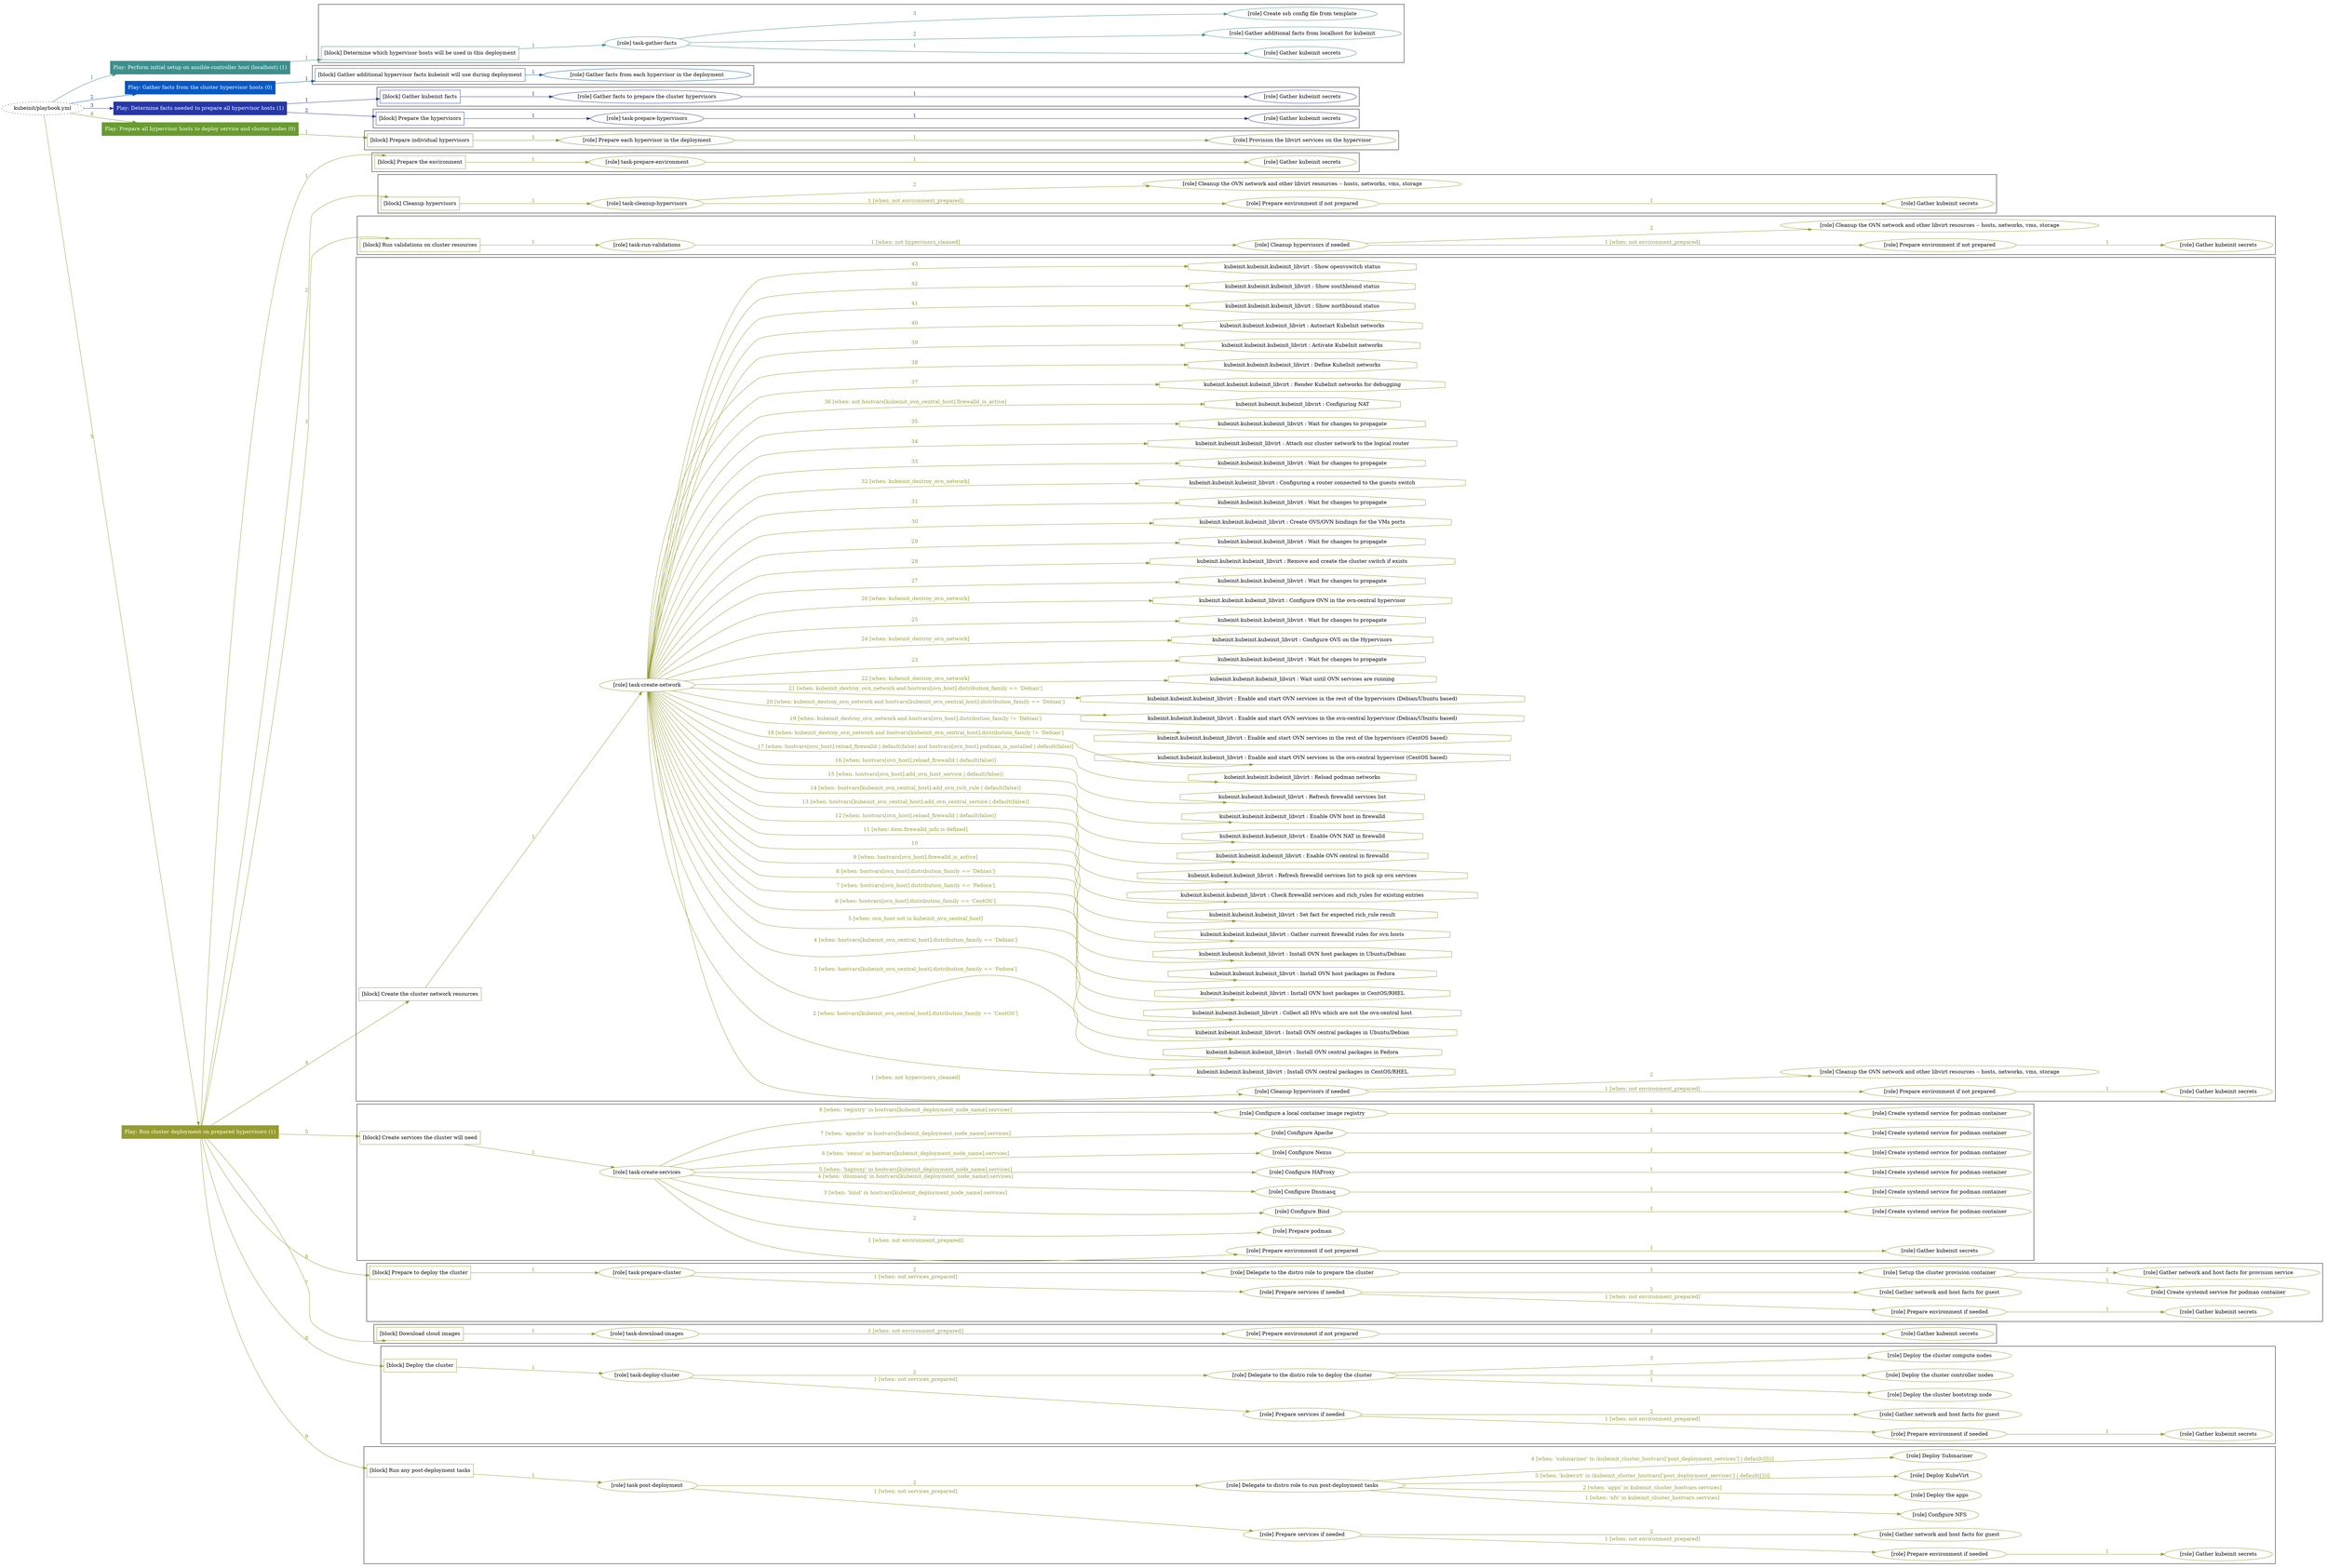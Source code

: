 digraph {
	graph [concentrate=true ordering=in rankdir=LR ratio=fill]
	edge [esep=5 sep=10]
	"kubeinit/playbook.yml" [URL="/home/runner/work/kubeinit/kubeinit/kubeinit/playbook.yml" id=playbook_f3d1f4ef style=dotted]
	"kubeinit/playbook.yml" -> play_b027cee4 [label="1 " color="#3d8f8d" fontcolor="#3d8f8d" id=edge_5a76ada9 labeltooltip="1 " tooltip="1 "]
	subgraph "Play: Perform initial setup on ansible-controller host (localhost) (1)" {
		play_b027cee4 [label="Play: Perform initial setup on ansible-controller host (localhost) (1)" URL="/home/runner/work/kubeinit/kubeinit/kubeinit/playbook.yml" color="#3d8f8d" fontcolor="#ffffff" id=play_b027cee4 shape=box style=filled tooltip=localhost]
		play_b027cee4 -> block_25e88829 [label=1 color="#3d8f8d" fontcolor="#3d8f8d" id=edge_97e91c6c labeltooltip=1 tooltip=1]
		subgraph cluster_block_25e88829 {
			block_25e88829 [label="[block] Determine which hypervisor hosts will be used in this deployment" URL="/home/runner/work/kubeinit/kubeinit/kubeinit/playbook.yml" color="#3d8f8d" id=block_25e88829 labeltooltip="Determine which hypervisor hosts will be used in this deployment" shape=box tooltip="Determine which hypervisor hosts will be used in this deployment"]
			block_25e88829 -> role_2cacfcca [label="1 " color="#3d8f8d" fontcolor="#3d8f8d" id=edge_d8da387b labeltooltip="1 " tooltip="1 "]
			subgraph "task-gather-facts" {
				role_2cacfcca [label="[role] task-gather-facts" URL="/home/runner/work/kubeinit/kubeinit/kubeinit/playbook.yml" color="#3d8f8d" id=role_2cacfcca tooltip="task-gather-facts"]
				role_2cacfcca -> role_912c1ed6 [label="1 " color="#3d8f8d" fontcolor="#3d8f8d" id=edge_e37d2962 labeltooltip="1 " tooltip="1 "]
				subgraph "Gather kubeinit secrets" {
					role_912c1ed6 [label="[role] Gather kubeinit secrets" URL="/home/runner/.ansible/collections/ansible_collections/kubeinit/kubeinit/roles/kubeinit_prepare/tasks/build_hypervisors_group.yml" color="#3d8f8d" id=role_912c1ed6 tooltip="Gather kubeinit secrets"]
				}
				role_2cacfcca -> role_c171e05f [label="2 " color="#3d8f8d" fontcolor="#3d8f8d" id=edge_b265bb34 labeltooltip="2 " tooltip="2 "]
				subgraph "Gather additional facts from localhost for kubeinit" {
					role_c171e05f [label="[role] Gather additional facts from localhost for kubeinit" URL="/home/runner/.ansible/collections/ansible_collections/kubeinit/kubeinit/roles/kubeinit_prepare/tasks/build_hypervisors_group.yml" color="#3d8f8d" id=role_c171e05f tooltip="Gather additional facts from localhost for kubeinit"]
				}
				role_2cacfcca -> role_55e2a1ca [label="3 " color="#3d8f8d" fontcolor="#3d8f8d" id=edge_5497cce0 labeltooltip="3 " tooltip="3 "]
				subgraph "Create ssh config file from template" {
					role_55e2a1ca [label="[role] Create ssh config file from template" URL="/home/runner/.ansible/collections/ansible_collections/kubeinit/kubeinit/roles/kubeinit_prepare/tasks/build_hypervisors_group.yml" color="#3d8f8d" id=role_55e2a1ca tooltip="Create ssh config file from template"]
				}
			}
		}
	}
	"kubeinit/playbook.yml" -> play_db0078bb [label="2 " color="#0858c4" fontcolor="#0858c4" id=edge_72becb84 labeltooltip="2 " tooltip="2 "]
	subgraph "Play: Gather facts from the cluster hypervisor hosts (0)" {
		play_db0078bb [label="Play: Gather facts from the cluster hypervisor hosts (0)" URL="/home/runner/work/kubeinit/kubeinit/kubeinit/playbook.yml" color="#0858c4" fontcolor="#ffffff" id=play_db0078bb shape=box style=filled tooltip="Play: Gather facts from the cluster hypervisor hosts (0)"]
		play_db0078bb -> block_96b243de [label=1 color="#0858c4" fontcolor="#0858c4" id=edge_110b4e88 labeltooltip=1 tooltip=1]
		subgraph cluster_block_96b243de {
			block_96b243de [label="[block] Gather additional hypervisor facts kubeinit will use during deployment" URL="/home/runner/work/kubeinit/kubeinit/kubeinit/playbook.yml" color="#0858c4" id=block_96b243de labeltooltip="Gather additional hypervisor facts kubeinit will use during deployment" shape=box tooltip="Gather additional hypervisor facts kubeinit will use during deployment"]
			block_96b243de -> role_ff764ea3 [label="1 " color="#0858c4" fontcolor="#0858c4" id=edge_eb8ac388 labeltooltip="1 " tooltip="1 "]
			subgraph "Gather facts from each hypervisor in the deployment" {
				role_ff764ea3 [label="[role] Gather facts from each hypervisor in the deployment" URL="/home/runner/work/kubeinit/kubeinit/kubeinit/playbook.yml" color="#0858c4" id=role_ff764ea3 tooltip="Gather facts from each hypervisor in the deployment"]
			}
		}
	}
	"kubeinit/playbook.yml" -> play_1d75c8e4 [label="3 " color="#2637a6" fontcolor="#2637a6" id=edge_8c7fad4d labeltooltip="3 " tooltip="3 "]
	subgraph "Play: Determine facts needed to prepare all hypervisor hosts (1)" {
		play_1d75c8e4 [label="Play: Determine facts needed to prepare all hypervisor hosts (1)" URL="/home/runner/work/kubeinit/kubeinit/kubeinit/playbook.yml" color="#2637a6" fontcolor="#ffffff" id=play_1d75c8e4 shape=box style=filled tooltip=localhost]
		play_1d75c8e4 -> block_8cec0297 [label=1 color="#2637a6" fontcolor="#2637a6" id=edge_5798ad55 labeltooltip=1 tooltip=1]
		subgraph cluster_block_8cec0297 {
			block_8cec0297 [label="[block] Gather kubeinit facts" URL="/home/runner/work/kubeinit/kubeinit/kubeinit/playbook.yml" color="#2637a6" id=block_8cec0297 labeltooltip="Gather kubeinit facts" shape=box tooltip="Gather kubeinit facts"]
			block_8cec0297 -> role_2544b388 [label="1 " color="#2637a6" fontcolor="#2637a6" id=edge_8ac93238 labeltooltip="1 " tooltip="1 "]
			subgraph "Gather facts to prepare the cluster hypervisors" {
				role_2544b388 [label="[role] Gather facts to prepare the cluster hypervisors" URL="/home/runner/work/kubeinit/kubeinit/kubeinit/playbook.yml" color="#2637a6" id=role_2544b388 tooltip="Gather facts to prepare the cluster hypervisors"]
				role_2544b388 -> role_576182ae [label="1 " color="#2637a6" fontcolor="#2637a6" id=edge_ab8ccfe3 labeltooltip="1 " tooltip="1 "]
				subgraph "Gather kubeinit secrets" {
					role_576182ae [label="[role] Gather kubeinit secrets" URL="/home/runner/.ansible/collections/ansible_collections/kubeinit/kubeinit/roles/kubeinit_prepare/tasks/gather_kubeinit_facts.yml" color="#2637a6" id=role_576182ae tooltip="Gather kubeinit secrets"]
				}
			}
		}
		play_1d75c8e4 -> block_057a5eff [label=2 color="#2637a6" fontcolor="#2637a6" id=edge_0610a04c labeltooltip=2 tooltip=2]
		subgraph cluster_block_057a5eff {
			block_057a5eff [label="[block] Prepare the hypervisors" URL="/home/runner/work/kubeinit/kubeinit/kubeinit/playbook.yml" color="#2637a6" id=block_057a5eff labeltooltip="Prepare the hypervisors" shape=box tooltip="Prepare the hypervisors"]
			block_057a5eff -> role_0e5ca799 [label="1 " color="#2637a6" fontcolor="#2637a6" id=edge_bd065699 labeltooltip="1 " tooltip="1 "]
			subgraph "task-prepare-hypervisors" {
				role_0e5ca799 [label="[role] task-prepare-hypervisors" URL="/home/runner/work/kubeinit/kubeinit/kubeinit/playbook.yml" color="#2637a6" id=role_0e5ca799 tooltip="task-prepare-hypervisors"]
				role_0e5ca799 -> role_370fdb74 [label="1 " color="#2637a6" fontcolor="#2637a6" id=edge_89416abe labeltooltip="1 " tooltip="1 "]
				subgraph "Gather kubeinit secrets" {
					role_370fdb74 [label="[role] Gather kubeinit secrets" URL="/home/runner/.ansible/collections/ansible_collections/kubeinit/kubeinit/roles/kubeinit_prepare/tasks/gather_kubeinit_facts.yml" color="#2637a6" id=role_370fdb74 tooltip="Gather kubeinit secrets"]
				}
			}
		}
	}
	"kubeinit/playbook.yml" -> play_45e29956 [label="4 " color="#699b31" fontcolor="#699b31" id=edge_ca570a5c labeltooltip="4 " tooltip="4 "]
	subgraph "Play: Prepare all hypervisor hosts to deploy service and cluster nodes (0)" {
		play_45e29956 [label="Play: Prepare all hypervisor hosts to deploy service and cluster nodes (0)" URL="/home/runner/work/kubeinit/kubeinit/kubeinit/playbook.yml" color="#699b31" fontcolor="#ffffff" id=play_45e29956 shape=box style=filled tooltip="Play: Prepare all hypervisor hosts to deploy service and cluster nodes (0)"]
		play_45e29956 -> block_62821ebf [label=1 color="#699b31" fontcolor="#699b31" id=edge_bc78dce1 labeltooltip=1 tooltip=1]
		subgraph cluster_block_62821ebf {
			block_62821ebf [label="[block] Prepare individual hypervisors" URL="/home/runner/work/kubeinit/kubeinit/kubeinit/playbook.yml" color="#699b31" id=block_62821ebf labeltooltip="Prepare individual hypervisors" shape=box tooltip="Prepare individual hypervisors"]
			block_62821ebf -> role_673267d6 [label="1 " color="#699b31" fontcolor="#699b31" id=edge_4bb857de labeltooltip="1 " tooltip="1 "]
			subgraph "Prepare each hypervisor in the deployment" {
				role_673267d6 [label="[role] Prepare each hypervisor in the deployment" URL="/home/runner/work/kubeinit/kubeinit/kubeinit/playbook.yml" color="#699b31" id=role_673267d6 tooltip="Prepare each hypervisor in the deployment"]
				role_673267d6 -> role_a74755ca [label="1 " color="#699b31" fontcolor="#699b31" id=edge_dac696ed labeltooltip="1 " tooltip="1 "]
				subgraph "Provision the libvirt services on the hypervisor" {
					role_a74755ca [label="[role] Provision the libvirt services on the hypervisor" URL="/home/runner/.ansible/collections/ansible_collections/kubeinit/kubeinit/roles/kubeinit_prepare/tasks/prepare_hypervisor.yml" color="#699b31" id=role_a74755ca tooltip="Provision the libvirt services on the hypervisor"]
				}
			}
		}
	}
	"kubeinit/playbook.yml" -> play_a1727198 [label="5 " color="#979c30" fontcolor="#979c30" id=edge_a8a1811e labeltooltip="5 " tooltip="5 "]
	subgraph "Play: Run cluster deployment on prepared hypervisors (1)" {
		play_a1727198 [label="Play: Run cluster deployment on prepared hypervisors (1)" URL="/home/runner/work/kubeinit/kubeinit/kubeinit/playbook.yml" color="#979c30" fontcolor="#ffffff" id=play_a1727198 shape=box style=filled tooltip=localhost]
		play_a1727198 -> block_8f38834a [label=1 color="#979c30" fontcolor="#979c30" id=edge_01b05a06 labeltooltip=1 tooltip=1]
		subgraph cluster_block_8f38834a {
			block_8f38834a [label="[block] Prepare the environment" URL="/home/runner/work/kubeinit/kubeinit/kubeinit/playbook.yml" color="#979c30" id=block_8f38834a labeltooltip="Prepare the environment" shape=box tooltip="Prepare the environment"]
			block_8f38834a -> role_cc1361f6 [label="1 " color="#979c30" fontcolor="#979c30" id=edge_c587277c labeltooltip="1 " tooltip="1 "]
			subgraph "task-prepare-environment" {
				role_cc1361f6 [label="[role] task-prepare-environment" URL="/home/runner/work/kubeinit/kubeinit/kubeinit/playbook.yml" color="#979c30" id=role_cc1361f6 tooltip="task-prepare-environment"]
				role_cc1361f6 -> role_481f027e [label="1 " color="#979c30" fontcolor="#979c30" id=edge_b475bd6d labeltooltip="1 " tooltip="1 "]
				subgraph "Gather kubeinit secrets" {
					role_481f027e [label="[role] Gather kubeinit secrets" URL="/home/runner/.ansible/collections/ansible_collections/kubeinit/kubeinit/roles/kubeinit_prepare/tasks/gather_kubeinit_facts.yml" color="#979c30" id=role_481f027e tooltip="Gather kubeinit secrets"]
				}
			}
		}
		play_a1727198 -> block_4331c248 [label=2 color="#979c30" fontcolor="#979c30" id=edge_c800c618 labeltooltip=2 tooltip=2]
		subgraph cluster_block_4331c248 {
			block_4331c248 [label="[block] Cleanup hypervisors" URL="/home/runner/work/kubeinit/kubeinit/kubeinit/playbook.yml" color="#979c30" id=block_4331c248 labeltooltip="Cleanup hypervisors" shape=box tooltip="Cleanup hypervisors"]
			block_4331c248 -> role_4d06fbb3 [label="1 " color="#979c30" fontcolor="#979c30" id=edge_ff447f18 labeltooltip="1 " tooltip="1 "]
			subgraph "task-cleanup-hypervisors" {
				role_4d06fbb3 [label="[role] task-cleanup-hypervisors" URL="/home/runner/work/kubeinit/kubeinit/kubeinit/playbook.yml" color="#979c30" id=role_4d06fbb3 tooltip="task-cleanup-hypervisors"]
				role_4d06fbb3 -> role_c68a6038 [label="1 [when: not environment_prepared]" color="#979c30" fontcolor="#979c30" id=edge_b10ed42c labeltooltip="1 [when: not environment_prepared]" tooltip="1 [when: not environment_prepared]"]
				subgraph "Prepare environment if not prepared" {
					role_c68a6038 [label="[role] Prepare environment if not prepared" URL="/home/runner/.ansible/collections/ansible_collections/kubeinit/kubeinit/roles/kubeinit_prepare/tasks/cleanup_hypervisors.yml" color="#979c30" id=role_c68a6038 tooltip="Prepare environment if not prepared"]
					role_c68a6038 -> role_5f35959e [label="1 " color="#979c30" fontcolor="#979c30" id=edge_290ad813 labeltooltip="1 " tooltip="1 "]
					subgraph "Gather kubeinit secrets" {
						role_5f35959e [label="[role] Gather kubeinit secrets" URL="/home/runner/.ansible/collections/ansible_collections/kubeinit/kubeinit/roles/kubeinit_prepare/tasks/gather_kubeinit_facts.yml" color="#979c30" id=role_5f35959e tooltip="Gather kubeinit secrets"]
					}
				}
				role_4d06fbb3 -> role_f485023d [label="2 " color="#979c30" fontcolor="#979c30" id=edge_780ecf94 labeltooltip="2 " tooltip="2 "]
				subgraph "Cleanup the OVN network and other libvirt resources -- hosts, networks, vms, storage" {
					role_f485023d [label="[role] Cleanup the OVN network and other libvirt resources -- hosts, networks, vms, storage" URL="/home/runner/.ansible/collections/ansible_collections/kubeinit/kubeinit/roles/kubeinit_prepare/tasks/cleanup_hypervisors.yml" color="#979c30" id=role_f485023d tooltip="Cleanup the OVN network and other libvirt resources -- hosts, networks, vms, storage"]
				}
			}
		}
		play_a1727198 -> block_877e1afc [label=3 color="#979c30" fontcolor="#979c30" id=edge_886cb978 labeltooltip=3 tooltip=3]
		subgraph cluster_block_877e1afc {
			block_877e1afc [label="[block] Run validations on cluster resources" URL="/home/runner/work/kubeinit/kubeinit/kubeinit/playbook.yml" color="#979c30" id=block_877e1afc labeltooltip="Run validations on cluster resources" shape=box tooltip="Run validations on cluster resources"]
			block_877e1afc -> role_4180aef7 [label="1 " color="#979c30" fontcolor="#979c30" id=edge_6f13dafd labeltooltip="1 " tooltip="1 "]
			subgraph "task-run-validations" {
				role_4180aef7 [label="[role] task-run-validations" URL="/home/runner/work/kubeinit/kubeinit/kubeinit/playbook.yml" color="#979c30" id=role_4180aef7 tooltip="task-run-validations"]
				role_4180aef7 -> role_9b873c9d [label="1 [when: not hypervisors_cleaned]" color="#979c30" fontcolor="#979c30" id=edge_3534a332 labeltooltip="1 [when: not hypervisors_cleaned]" tooltip="1 [when: not hypervisors_cleaned]"]
				subgraph "Cleanup hypervisors if needed" {
					role_9b873c9d [label="[role] Cleanup hypervisors if needed" URL="/home/runner/.ansible/collections/ansible_collections/kubeinit/kubeinit/roles/kubeinit_validations/tasks/main.yml" color="#979c30" id=role_9b873c9d tooltip="Cleanup hypervisors if needed"]
					role_9b873c9d -> role_84d82ff5 [label="1 [when: not environment_prepared]" color="#979c30" fontcolor="#979c30" id=edge_8be56be7 labeltooltip="1 [when: not environment_prepared]" tooltip="1 [when: not environment_prepared]"]
					subgraph "Prepare environment if not prepared" {
						role_84d82ff5 [label="[role] Prepare environment if not prepared" URL="/home/runner/.ansible/collections/ansible_collections/kubeinit/kubeinit/roles/kubeinit_prepare/tasks/cleanup_hypervisors.yml" color="#979c30" id=role_84d82ff5 tooltip="Prepare environment if not prepared"]
						role_84d82ff5 -> role_06f7a46a [label="1 " color="#979c30" fontcolor="#979c30" id=edge_ce68cb66 labeltooltip="1 " tooltip="1 "]
						subgraph "Gather kubeinit secrets" {
							role_06f7a46a [label="[role] Gather kubeinit secrets" URL="/home/runner/.ansible/collections/ansible_collections/kubeinit/kubeinit/roles/kubeinit_prepare/tasks/gather_kubeinit_facts.yml" color="#979c30" id=role_06f7a46a tooltip="Gather kubeinit secrets"]
						}
					}
					role_9b873c9d -> role_0ff3eb8a [label="2 " color="#979c30" fontcolor="#979c30" id=edge_0ffbdf5a labeltooltip="2 " tooltip="2 "]
					subgraph "Cleanup the OVN network and other libvirt resources -- hosts, networks, vms, storage" {
						role_0ff3eb8a [label="[role] Cleanup the OVN network and other libvirt resources -- hosts, networks, vms, storage" URL="/home/runner/.ansible/collections/ansible_collections/kubeinit/kubeinit/roles/kubeinit_prepare/tasks/cleanup_hypervisors.yml" color="#979c30" id=role_0ff3eb8a tooltip="Cleanup the OVN network and other libvirt resources -- hosts, networks, vms, storage"]
					}
				}
			}
		}
		play_a1727198 -> block_6361eaf9 [label=4 color="#979c30" fontcolor="#979c30" id=edge_4ca55ed8 labeltooltip=4 tooltip=4]
		subgraph cluster_block_6361eaf9 {
			block_6361eaf9 [label="[block] Create the cluster network resources" URL="/home/runner/work/kubeinit/kubeinit/kubeinit/playbook.yml" color="#979c30" id=block_6361eaf9 labeltooltip="Create the cluster network resources" shape=box tooltip="Create the cluster network resources"]
			block_6361eaf9 -> role_f43b3cb0 [label="1 " color="#979c30" fontcolor="#979c30" id=edge_73f12378 labeltooltip="1 " tooltip="1 "]
			subgraph "task-create-network" {
				role_f43b3cb0 [label="[role] task-create-network" URL="/home/runner/work/kubeinit/kubeinit/kubeinit/playbook.yml" color="#979c30" id=role_f43b3cb0 tooltip="task-create-network"]
				role_f43b3cb0 -> role_1db1cf73 [label="1 [when: not hypervisors_cleaned]" color="#979c30" fontcolor="#979c30" id=edge_a3d1246a labeltooltip="1 [when: not hypervisors_cleaned]" tooltip="1 [when: not hypervisors_cleaned]"]
				subgraph "Cleanup hypervisors if needed" {
					role_1db1cf73 [label="[role] Cleanup hypervisors if needed" URL="/home/runner/.ansible/collections/ansible_collections/kubeinit/kubeinit/roles/kubeinit_libvirt/tasks/create_network.yml" color="#979c30" id=role_1db1cf73 tooltip="Cleanup hypervisors if needed"]
					role_1db1cf73 -> role_93a0d1fe [label="1 [when: not environment_prepared]" color="#979c30" fontcolor="#979c30" id=edge_fa0f24e5 labeltooltip="1 [when: not environment_prepared]" tooltip="1 [when: not environment_prepared]"]
					subgraph "Prepare environment if not prepared" {
						role_93a0d1fe [label="[role] Prepare environment if not prepared" URL="/home/runner/.ansible/collections/ansible_collections/kubeinit/kubeinit/roles/kubeinit_prepare/tasks/cleanup_hypervisors.yml" color="#979c30" id=role_93a0d1fe tooltip="Prepare environment if not prepared"]
						role_93a0d1fe -> role_311b7b6a [label="1 " color="#979c30" fontcolor="#979c30" id=edge_6f359f33 labeltooltip="1 " tooltip="1 "]
						subgraph "Gather kubeinit secrets" {
							role_311b7b6a [label="[role] Gather kubeinit secrets" URL="/home/runner/.ansible/collections/ansible_collections/kubeinit/kubeinit/roles/kubeinit_prepare/tasks/gather_kubeinit_facts.yml" color="#979c30" id=role_311b7b6a tooltip="Gather kubeinit secrets"]
						}
					}
					role_1db1cf73 -> role_1bdfd1ed [label="2 " color="#979c30" fontcolor="#979c30" id=edge_f94caee5 labeltooltip="2 " tooltip="2 "]
					subgraph "Cleanup the OVN network and other libvirt resources -- hosts, networks, vms, storage" {
						role_1bdfd1ed [label="[role] Cleanup the OVN network and other libvirt resources -- hosts, networks, vms, storage" URL="/home/runner/.ansible/collections/ansible_collections/kubeinit/kubeinit/roles/kubeinit_prepare/tasks/cleanup_hypervisors.yml" color="#979c30" id=role_1bdfd1ed tooltip="Cleanup the OVN network and other libvirt resources -- hosts, networks, vms, storage"]
					}
				}
				task_9b027f77 [label="kubeinit.kubeinit.kubeinit_libvirt : Install OVN central packages in CentOS/RHEL" URL="/home/runner/.ansible/collections/ansible_collections/kubeinit/kubeinit/roles/kubeinit_libvirt/tasks/create_network.yml" color="#979c30" id=task_9b027f77 shape=octagon tooltip="kubeinit.kubeinit.kubeinit_libvirt : Install OVN central packages in CentOS/RHEL"]
				role_f43b3cb0 -> task_9b027f77 [label="2 [when: hostvars[kubeinit_ovn_central_host].distribution_family == 'CentOS']" color="#979c30" fontcolor="#979c30" id=edge_718fd259 labeltooltip="2 [when: hostvars[kubeinit_ovn_central_host].distribution_family == 'CentOS']" tooltip="2 [when: hostvars[kubeinit_ovn_central_host].distribution_family == 'CentOS']"]
				task_4ca1c50b [label="kubeinit.kubeinit.kubeinit_libvirt : Install OVN central packages in Fedora" URL="/home/runner/.ansible/collections/ansible_collections/kubeinit/kubeinit/roles/kubeinit_libvirt/tasks/create_network.yml" color="#979c30" id=task_4ca1c50b shape=octagon tooltip="kubeinit.kubeinit.kubeinit_libvirt : Install OVN central packages in Fedora"]
				role_f43b3cb0 -> task_4ca1c50b [label="3 [when: hostvars[kubeinit_ovn_central_host].distribution_family == 'Fedora']" color="#979c30" fontcolor="#979c30" id=edge_58e1d46f labeltooltip="3 [when: hostvars[kubeinit_ovn_central_host].distribution_family == 'Fedora']" tooltip="3 [when: hostvars[kubeinit_ovn_central_host].distribution_family == 'Fedora']"]
				task_690ef893 [label="kubeinit.kubeinit.kubeinit_libvirt : Install OVN central packages in Ubuntu/Debian" URL="/home/runner/.ansible/collections/ansible_collections/kubeinit/kubeinit/roles/kubeinit_libvirt/tasks/create_network.yml" color="#979c30" id=task_690ef893 shape=octagon tooltip="kubeinit.kubeinit.kubeinit_libvirt : Install OVN central packages in Ubuntu/Debian"]
				role_f43b3cb0 -> task_690ef893 [label="4 [when: hostvars[kubeinit_ovn_central_host].distribution_family == 'Debian']" color="#979c30" fontcolor="#979c30" id=edge_285ae0e6 labeltooltip="4 [when: hostvars[kubeinit_ovn_central_host].distribution_family == 'Debian']" tooltip="4 [when: hostvars[kubeinit_ovn_central_host].distribution_family == 'Debian']"]
				task_cb0f3de7 [label="kubeinit.kubeinit.kubeinit_libvirt : Collect all HVs which are not the ovn-central host" URL="/home/runner/.ansible/collections/ansible_collections/kubeinit/kubeinit/roles/kubeinit_libvirt/tasks/create_network.yml" color="#979c30" id=task_cb0f3de7 shape=octagon tooltip="kubeinit.kubeinit.kubeinit_libvirt : Collect all HVs which are not the ovn-central host"]
				role_f43b3cb0 -> task_cb0f3de7 [label="5 [when: ovn_host not in kubeinit_ovn_central_host]" color="#979c30" fontcolor="#979c30" id=edge_9b557c8b labeltooltip="5 [when: ovn_host not in kubeinit_ovn_central_host]" tooltip="5 [when: ovn_host not in kubeinit_ovn_central_host]"]
				task_090a5ce4 [label="kubeinit.kubeinit.kubeinit_libvirt : Install OVN host packages in CentOS/RHEL" URL="/home/runner/.ansible/collections/ansible_collections/kubeinit/kubeinit/roles/kubeinit_libvirt/tasks/create_network.yml" color="#979c30" id=task_090a5ce4 shape=octagon tooltip="kubeinit.kubeinit.kubeinit_libvirt : Install OVN host packages in CentOS/RHEL"]
				role_f43b3cb0 -> task_090a5ce4 [label="6 [when: hostvars[ovn_host].distribution_family == 'CentOS']" color="#979c30" fontcolor="#979c30" id=edge_b15f12cb labeltooltip="6 [when: hostvars[ovn_host].distribution_family == 'CentOS']" tooltip="6 [when: hostvars[ovn_host].distribution_family == 'CentOS']"]
				task_ecea1bb8 [label="kubeinit.kubeinit.kubeinit_libvirt : Install OVN host packages in Fedora" URL="/home/runner/.ansible/collections/ansible_collections/kubeinit/kubeinit/roles/kubeinit_libvirt/tasks/create_network.yml" color="#979c30" id=task_ecea1bb8 shape=octagon tooltip="kubeinit.kubeinit.kubeinit_libvirt : Install OVN host packages in Fedora"]
				role_f43b3cb0 -> task_ecea1bb8 [label="7 [when: hostvars[ovn_host].distribution_family == 'Fedora']" color="#979c30" fontcolor="#979c30" id=edge_b5b21887 labeltooltip="7 [when: hostvars[ovn_host].distribution_family == 'Fedora']" tooltip="7 [when: hostvars[ovn_host].distribution_family == 'Fedora']"]
				task_87795f2e [label="kubeinit.kubeinit.kubeinit_libvirt : Install OVN host packages in Ubuntu/Debian" URL="/home/runner/.ansible/collections/ansible_collections/kubeinit/kubeinit/roles/kubeinit_libvirt/tasks/create_network.yml" color="#979c30" id=task_87795f2e shape=octagon tooltip="kubeinit.kubeinit.kubeinit_libvirt : Install OVN host packages in Ubuntu/Debian"]
				role_f43b3cb0 -> task_87795f2e [label="8 [when: hostvars[ovn_host].distribution_family == 'Debian']" color="#979c30" fontcolor="#979c30" id=edge_9f95782f labeltooltip="8 [when: hostvars[ovn_host].distribution_family == 'Debian']" tooltip="8 [when: hostvars[ovn_host].distribution_family == 'Debian']"]
				task_e71962d8 [label="kubeinit.kubeinit.kubeinit_libvirt : Gather current firewalld rules for ovn hosts" URL="/home/runner/.ansible/collections/ansible_collections/kubeinit/kubeinit/roles/kubeinit_libvirt/tasks/create_network.yml" color="#979c30" id=task_e71962d8 shape=octagon tooltip="kubeinit.kubeinit.kubeinit_libvirt : Gather current firewalld rules for ovn hosts"]
				role_f43b3cb0 -> task_e71962d8 [label="9 [when: hostvars[ovn_host].firewalld_is_active]" color="#979c30" fontcolor="#979c30" id=edge_7e0caf65 labeltooltip="9 [when: hostvars[ovn_host].firewalld_is_active]" tooltip="9 [when: hostvars[ovn_host].firewalld_is_active]"]
				task_722ee8a7 [label="kubeinit.kubeinit.kubeinit_libvirt : Set fact for expected rich_rule result" URL="/home/runner/.ansible/collections/ansible_collections/kubeinit/kubeinit/roles/kubeinit_libvirt/tasks/create_network.yml" color="#979c30" id=task_722ee8a7 shape=octagon tooltip="kubeinit.kubeinit.kubeinit_libvirt : Set fact for expected rich_rule result"]
				role_f43b3cb0 -> task_722ee8a7 [label="10 " color="#979c30" fontcolor="#979c30" id=edge_9d20007b labeltooltip="10 " tooltip="10 "]
				task_56488dc4 [label="kubeinit.kubeinit.kubeinit_libvirt : Check firewalld services and rich_rules for existing entries" URL="/home/runner/.ansible/collections/ansible_collections/kubeinit/kubeinit/roles/kubeinit_libvirt/tasks/create_network.yml" color="#979c30" id=task_56488dc4 shape=octagon tooltip="kubeinit.kubeinit.kubeinit_libvirt : Check firewalld services and rich_rules for existing entries"]
				role_f43b3cb0 -> task_56488dc4 [label="11 [when: item.firewalld_info is defined]" color="#979c30" fontcolor="#979c30" id=edge_ce2b003e labeltooltip="11 [when: item.firewalld_info is defined]" tooltip="11 [when: item.firewalld_info is defined]"]
				task_006082f6 [label="kubeinit.kubeinit.kubeinit_libvirt : Refresh firewalld services list to pick up ovn services" URL="/home/runner/.ansible/collections/ansible_collections/kubeinit/kubeinit/roles/kubeinit_libvirt/tasks/create_network.yml" color="#979c30" id=task_006082f6 shape=octagon tooltip="kubeinit.kubeinit.kubeinit_libvirt : Refresh firewalld services list to pick up ovn services"]
				role_f43b3cb0 -> task_006082f6 [label="12 [when: hostvars[ovn_host].reload_firewalld | default(false)]" color="#979c30" fontcolor="#979c30" id=edge_fc8376a5 labeltooltip="12 [when: hostvars[ovn_host].reload_firewalld | default(false)]" tooltip="12 [when: hostvars[ovn_host].reload_firewalld | default(false)]"]
				task_490b4515 [label="kubeinit.kubeinit.kubeinit_libvirt : Enable OVN central in firewalld" URL="/home/runner/.ansible/collections/ansible_collections/kubeinit/kubeinit/roles/kubeinit_libvirt/tasks/create_network.yml" color="#979c30" id=task_490b4515 shape=octagon tooltip="kubeinit.kubeinit.kubeinit_libvirt : Enable OVN central in firewalld"]
				role_f43b3cb0 -> task_490b4515 [label="13 [when: hostvars[kubeinit_ovn_central_host].add_ovn_central_service | default(false)]" color="#979c30" fontcolor="#979c30" id=edge_abf95d0d labeltooltip="13 [when: hostvars[kubeinit_ovn_central_host].add_ovn_central_service | default(false)]" tooltip="13 [when: hostvars[kubeinit_ovn_central_host].add_ovn_central_service | default(false)]"]
				task_60bc6a10 [label="kubeinit.kubeinit.kubeinit_libvirt : Enable OVN NAT in firewalld" URL="/home/runner/.ansible/collections/ansible_collections/kubeinit/kubeinit/roles/kubeinit_libvirt/tasks/create_network.yml" color="#979c30" id=task_60bc6a10 shape=octagon tooltip="kubeinit.kubeinit.kubeinit_libvirt : Enable OVN NAT in firewalld"]
				role_f43b3cb0 -> task_60bc6a10 [label="14 [when: hostvars[kubeinit_ovn_central_host].add_ovn_rich_rule | default(false)]" color="#979c30" fontcolor="#979c30" id=edge_883288b0 labeltooltip="14 [when: hostvars[kubeinit_ovn_central_host].add_ovn_rich_rule | default(false)]" tooltip="14 [when: hostvars[kubeinit_ovn_central_host].add_ovn_rich_rule | default(false)]"]
				task_47093b3e [label="kubeinit.kubeinit.kubeinit_libvirt : Enable OVN host in firewalld" URL="/home/runner/.ansible/collections/ansible_collections/kubeinit/kubeinit/roles/kubeinit_libvirt/tasks/create_network.yml" color="#979c30" id=task_47093b3e shape=octagon tooltip="kubeinit.kubeinit.kubeinit_libvirt : Enable OVN host in firewalld"]
				role_f43b3cb0 -> task_47093b3e [label="15 [when: hostvars[ovn_host].add_ovn_host_service | default(false)]" color="#979c30" fontcolor="#979c30" id=edge_96f2a750 labeltooltip="15 [when: hostvars[ovn_host].add_ovn_host_service | default(false)]" tooltip="15 [when: hostvars[ovn_host].add_ovn_host_service | default(false)]"]
				task_f7a16f95 [label="kubeinit.kubeinit.kubeinit_libvirt : Refresh firewalld services list" URL="/home/runner/.ansible/collections/ansible_collections/kubeinit/kubeinit/roles/kubeinit_libvirt/tasks/create_network.yml" color="#979c30" id=task_f7a16f95 shape=octagon tooltip="kubeinit.kubeinit.kubeinit_libvirt : Refresh firewalld services list"]
				role_f43b3cb0 -> task_f7a16f95 [label="16 [when: hostvars[ovn_host].reload_firewalld | default(false)]" color="#979c30" fontcolor="#979c30" id=edge_67b900e2 labeltooltip="16 [when: hostvars[ovn_host].reload_firewalld | default(false)]" tooltip="16 [when: hostvars[ovn_host].reload_firewalld | default(false)]"]
				task_2a3f413b [label="kubeinit.kubeinit.kubeinit_libvirt : Reload podman networks" URL="/home/runner/.ansible/collections/ansible_collections/kubeinit/kubeinit/roles/kubeinit_libvirt/tasks/create_network.yml" color="#979c30" id=task_2a3f413b shape=octagon tooltip="kubeinit.kubeinit.kubeinit_libvirt : Reload podman networks"]
				role_f43b3cb0 -> task_2a3f413b [label="17 [when: hostvars[ovn_host].reload_firewalld | default(false) and hostvars[ovn_host].podman_is_installed | default(false)]" color="#979c30" fontcolor="#979c30" id=edge_7ae50466 labeltooltip="17 [when: hostvars[ovn_host].reload_firewalld | default(false) and hostvars[ovn_host].podman_is_installed | default(false)]" tooltip="17 [when: hostvars[ovn_host].reload_firewalld | default(false) and hostvars[ovn_host].podman_is_installed | default(false)]"]
				task_63df31a6 [label="kubeinit.kubeinit.kubeinit_libvirt : Enable and start OVN services in the ovn-central hypervisor (CentOS based)" URL="/home/runner/.ansible/collections/ansible_collections/kubeinit/kubeinit/roles/kubeinit_libvirt/tasks/create_network.yml" color="#979c30" id=task_63df31a6 shape=octagon tooltip="kubeinit.kubeinit.kubeinit_libvirt : Enable and start OVN services in the ovn-central hypervisor (CentOS based)"]
				role_f43b3cb0 -> task_63df31a6 [label="18 [when: kubeinit_destroy_ovn_network and hostvars[kubeinit_ovn_central_host].distribution_family != 'Debian']" color="#979c30" fontcolor="#979c30" id=edge_88cbc473 labeltooltip="18 [when: kubeinit_destroy_ovn_network and hostvars[kubeinit_ovn_central_host].distribution_family != 'Debian']" tooltip="18 [when: kubeinit_destroy_ovn_network and hostvars[kubeinit_ovn_central_host].distribution_family != 'Debian']"]
				task_4c244563 [label="kubeinit.kubeinit.kubeinit_libvirt : Enable and start OVN services in the rest of the hypervisors (CentOS based)" URL="/home/runner/.ansible/collections/ansible_collections/kubeinit/kubeinit/roles/kubeinit_libvirt/tasks/create_network.yml" color="#979c30" id=task_4c244563 shape=octagon tooltip="kubeinit.kubeinit.kubeinit_libvirt : Enable and start OVN services in the rest of the hypervisors (CentOS based)"]
				role_f43b3cb0 -> task_4c244563 [label="19 [when: kubeinit_destroy_ovn_network and hostvars[ovn_host].distribution_family != 'Debian']" color="#979c30" fontcolor="#979c30" id=edge_32a2843f labeltooltip="19 [when: kubeinit_destroy_ovn_network and hostvars[ovn_host].distribution_family != 'Debian']" tooltip="19 [when: kubeinit_destroy_ovn_network and hostvars[ovn_host].distribution_family != 'Debian']"]
				task_e71852c9 [label="kubeinit.kubeinit.kubeinit_libvirt : Enable and start OVN services in the ovn-central hypervisor (Debian/Ubuntu based)" URL="/home/runner/.ansible/collections/ansible_collections/kubeinit/kubeinit/roles/kubeinit_libvirt/tasks/create_network.yml" color="#979c30" id=task_e71852c9 shape=octagon tooltip="kubeinit.kubeinit.kubeinit_libvirt : Enable and start OVN services in the ovn-central hypervisor (Debian/Ubuntu based)"]
				role_f43b3cb0 -> task_e71852c9 [label="20 [when: kubeinit_destroy_ovn_network and hostvars[kubeinit_ovn_central_host].distribution_family == 'Debian']" color="#979c30" fontcolor="#979c30" id=edge_3331ab09 labeltooltip="20 [when: kubeinit_destroy_ovn_network and hostvars[kubeinit_ovn_central_host].distribution_family == 'Debian']" tooltip="20 [when: kubeinit_destroy_ovn_network and hostvars[kubeinit_ovn_central_host].distribution_family == 'Debian']"]
				task_dfad6f3d [label="kubeinit.kubeinit.kubeinit_libvirt : Enable and start OVN services in the rest of the hypervisors (Debian/Ubuntu based)" URL="/home/runner/.ansible/collections/ansible_collections/kubeinit/kubeinit/roles/kubeinit_libvirt/tasks/create_network.yml" color="#979c30" id=task_dfad6f3d shape=octagon tooltip="kubeinit.kubeinit.kubeinit_libvirt : Enable and start OVN services in the rest of the hypervisors (Debian/Ubuntu based)"]
				role_f43b3cb0 -> task_dfad6f3d [label="21 [when: kubeinit_destroy_ovn_network and hostvars[ovn_host].distribution_family == 'Debian']" color="#979c30" fontcolor="#979c30" id=edge_7a3749c4 labeltooltip="21 [when: kubeinit_destroy_ovn_network and hostvars[ovn_host].distribution_family == 'Debian']" tooltip="21 [when: kubeinit_destroy_ovn_network and hostvars[ovn_host].distribution_family == 'Debian']"]
				task_b73d4e70 [label="kubeinit.kubeinit.kubeinit_libvirt : Wait until OVN services are running" URL="/home/runner/.ansible/collections/ansible_collections/kubeinit/kubeinit/roles/kubeinit_libvirt/tasks/create_network.yml" color="#979c30" id=task_b73d4e70 shape=octagon tooltip="kubeinit.kubeinit.kubeinit_libvirt : Wait until OVN services are running"]
				role_f43b3cb0 -> task_b73d4e70 [label="22 [when: kubeinit_destroy_ovn_network]" color="#979c30" fontcolor="#979c30" id=edge_a7dde994 labeltooltip="22 [when: kubeinit_destroy_ovn_network]" tooltip="22 [when: kubeinit_destroy_ovn_network]"]
				task_42946804 [label="kubeinit.kubeinit.kubeinit_libvirt : Wait for changes to propagate" URL="/home/runner/.ansible/collections/ansible_collections/kubeinit/kubeinit/roles/kubeinit_libvirt/tasks/create_network.yml" color="#979c30" id=task_42946804 shape=octagon tooltip="kubeinit.kubeinit.kubeinit_libvirt : Wait for changes to propagate"]
				role_f43b3cb0 -> task_42946804 [label="23 " color="#979c30" fontcolor="#979c30" id=edge_36412625 labeltooltip="23 " tooltip="23 "]
				task_df469747 [label="kubeinit.kubeinit.kubeinit_libvirt : Configure OVS on the Hypervisors" URL="/home/runner/.ansible/collections/ansible_collections/kubeinit/kubeinit/roles/kubeinit_libvirt/tasks/create_network.yml" color="#979c30" id=task_df469747 shape=octagon tooltip="kubeinit.kubeinit.kubeinit_libvirt : Configure OVS on the Hypervisors"]
				role_f43b3cb0 -> task_df469747 [label="24 [when: kubeinit_destroy_ovn_network]" color="#979c30" fontcolor="#979c30" id=edge_5c725008 labeltooltip="24 [when: kubeinit_destroy_ovn_network]" tooltip="24 [when: kubeinit_destroy_ovn_network]"]
				task_f3766004 [label="kubeinit.kubeinit.kubeinit_libvirt : Wait for changes to propagate" URL="/home/runner/.ansible/collections/ansible_collections/kubeinit/kubeinit/roles/kubeinit_libvirt/tasks/create_network.yml" color="#979c30" id=task_f3766004 shape=octagon tooltip="kubeinit.kubeinit.kubeinit_libvirt : Wait for changes to propagate"]
				role_f43b3cb0 -> task_f3766004 [label="25 " color="#979c30" fontcolor="#979c30" id=edge_297b9425 labeltooltip="25 " tooltip="25 "]
				task_c4855f39 [label="kubeinit.kubeinit.kubeinit_libvirt : Configure OVN in the ovn-central hypervisor" URL="/home/runner/.ansible/collections/ansible_collections/kubeinit/kubeinit/roles/kubeinit_libvirt/tasks/create_network.yml" color="#979c30" id=task_c4855f39 shape=octagon tooltip="kubeinit.kubeinit.kubeinit_libvirt : Configure OVN in the ovn-central hypervisor"]
				role_f43b3cb0 -> task_c4855f39 [label="26 [when: kubeinit_destroy_ovn_network]" color="#979c30" fontcolor="#979c30" id=edge_04760d49 labeltooltip="26 [when: kubeinit_destroy_ovn_network]" tooltip="26 [when: kubeinit_destroy_ovn_network]"]
				task_ed783eb3 [label="kubeinit.kubeinit.kubeinit_libvirt : Wait for changes to propagate" URL="/home/runner/.ansible/collections/ansible_collections/kubeinit/kubeinit/roles/kubeinit_libvirt/tasks/create_network.yml" color="#979c30" id=task_ed783eb3 shape=octagon tooltip="kubeinit.kubeinit.kubeinit_libvirt : Wait for changes to propagate"]
				role_f43b3cb0 -> task_ed783eb3 [label="27 " color="#979c30" fontcolor="#979c30" id=edge_f6bcda56 labeltooltip="27 " tooltip="27 "]
				task_8973906d [label="kubeinit.kubeinit.kubeinit_libvirt : Remove and create the cluster switch if exists" URL="/home/runner/.ansible/collections/ansible_collections/kubeinit/kubeinit/roles/kubeinit_libvirt/tasks/create_network.yml" color="#979c30" id=task_8973906d shape=octagon tooltip="kubeinit.kubeinit.kubeinit_libvirt : Remove and create the cluster switch if exists"]
				role_f43b3cb0 -> task_8973906d [label="28 " color="#979c30" fontcolor="#979c30" id=edge_2fd7ed73 labeltooltip="28 " tooltip="28 "]
				task_ff2bbe20 [label="kubeinit.kubeinit.kubeinit_libvirt : Wait for changes to propagate" URL="/home/runner/.ansible/collections/ansible_collections/kubeinit/kubeinit/roles/kubeinit_libvirt/tasks/create_network.yml" color="#979c30" id=task_ff2bbe20 shape=octagon tooltip="kubeinit.kubeinit.kubeinit_libvirt : Wait for changes to propagate"]
				role_f43b3cb0 -> task_ff2bbe20 [label="29 " color="#979c30" fontcolor="#979c30" id=edge_2a338226 labeltooltip="29 " tooltip="29 "]
				task_947fd0ea [label="kubeinit.kubeinit.kubeinit_libvirt : Create OVS/OVN bindings for the VMs ports" URL="/home/runner/.ansible/collections/ansible_collections/kubeinit/kubeinit/roles/kubeinit_libvirt/tasks/create_network.yml" color="#979c30" id=task_947fd0ea shape=octagon tooltip="kubeinit.kubeinit.kubeinit_libvirt : Create OVS/OVN bindings for the VMs ports"]
				role_f43b3cb0 -> task_947fd0ea [label="30 " color="#979c30" fontcolor="#979c30" id=edge_b5ab8200 labeltooltip="30 " tooltip="30 "]
				task_fa72167f [label="kubeinit.kubeinit.kubeinit_libvirt : Wait for changes to propagate" URL="/home/runner/.ansible/collections/ansible_collections/kubeinit/kubeinit/roles/kubeinit_libvirt/tasks/create_network.yml" color="#979c30" id=task_fa72167f shape=octagon tooltip="kubeinit.kubeinit.kubeinit_libvirt : Wait for changes to propagate"]
				role_f43b3cb0 -> task_fa72167f [label="31 " color="#979c30" fontcolor="#979c30" id=edge_a051436f labeltooltip="31 " tooltip="31 "]
				task_57ce9c2d [label="kubeinit.kubeinit.kubeinit_libvirt : Configuring a router connected to the guests switch" URL="/home/runner/.ansible/collections/ansible_collections/kubeinit/kubeinit/roles/kubeinit_libvirt/tasks/create_network.yml" color="#979c30" id=task_57ce9c2d shape=octagon tooltip="kubeinit.kubeinit.kubeinit_libvirt : Configuring a router connected to the guests switch"]
				role_f43b3cb0 -> task_57ce9c2d [label="32 [when: kubeinit_destroy_ovn_network]" color="#979c30" fontcolor="#979c30" id=edge_02ba2d5b labeltooltip="32 [when: kubeinit_destroy_ovn_network]" tooltip="32 [when: kubeinit_destroy_ovn_network]"]
				task_20d9cbfe [label="kubeinit.kubeinit.kubeinit_libvirt : Wait for changes to propagate" URL="/home/runner/.ansible/collections/ansible_collections/kubeinit/kubeinit/roles/kubeinit_libvirt/tasks/create_network.yml" color="#979c30" id=task_20d9cbfe shape=octagon tooltip="kubeinit.kubeinit.kubeinit_libvirt : Wait for changes to propagate"]
				role_f43b3cb0 -> task_20d9cbfe [label="33 " color="#979c30" fontcolor="#979c30" id=edge_21b7ef0c labeltooltip="33 " tooltip="33 "]
				task_246cc75c [label="kubeinit.kubeinit.kubeinit_libvirt : Attach our cluster network to the logical router" URL="/home/runner/.ansible/collections/ansible_collections/kubeinit/kubeinit/roles/kubeinit_libvirt/tasks/create_network.yml" color="#979c30" id=task_246cc75c shape=octagon tooltip="kubeinit.kubeinit.kubeinit_libvirt : Attach our cluster network to the logical router"]
				role_f43b3cb0 -> task_246cc75c [label="34 " color="#979c30" fontcolor="#979c30" id=edge_0ab2dec1 labeltooltip="34 " tooltip="34 "]
				task_00162687 [label="kubeinit.kubeinit.kubeinit_libvirt : Wait for changes to propagate" URL="/home/runner/.ansible/collections/ansible_collections/kubeinit/kubeinit/roles/kubeinit_libvirt/tasks/create_network.yml" color="#979c30" id=task_00162687 shape=octagon tooltip="kubeinit.kubeinit.kubeinit_libvirt : Wait for changes to propagate"]
				role_f43b3cb0 -> task_00162687 [label="35 " color="#979c30" fontcolor="#979c30" id=edge_8c9690f3 labeltooltip="35 " tooltip="35 "]
				task_c07fa59f [label="kubeinit.kubeinit.kubeinit_libvirt : Configuring NAT" URL="/home/runner/.ansible/collections/ansible_collections/kubeinit/kubeinit/roles/kubeinit_libvirt/tasks/create_network.yml" color="#979c30" id=task_c07fa59f shape=octagon tooltip="kubeinit.kubeinit.kubeinit_libvirt : Configuring NAT"]
				role_f43b3cb0 -> task_c07fa59f [label="36 [when: not hostvars[kubeinit_ovn_central_host].firewalld_is_active]" color="#979c30" fontcolor="#979c30" id=edge_73ee993a labeltooltip="36 [when: not hostvars[kubeinit_ovn_central_host].firewalld_is_active]" tooltip="36 [when: not hostvars[kubeinit_ovn_central_host].firewalld_is_active]"]
				task_8d696379 [label="kubeinit.kubeinit.kubeinit_libvirt : Render KubeInit networks for debugging" URL="/home/runner/.ansible/collections/ansible_collections/kubeinit/kubeinit/roles/kubeinit_libvirt/tasks/create_network.yml" color="#979c30" id=task_8d696379 shape=octagon tooltip="kubeinit.kubeinit.kubeinit_libvirt : Render KubeInit networks for debugging"]
				role_f43b3cb0 -> task_8d696379 [label="37 " color="#979c30" fontcolor="#979c30" id=edge_b2bf6ff3 labeltooltip="37 " tooltip="37 "]
				task_94e6a7af [label="kubeinit.kubeinit.kubeinit_libvirt : Define KubeInit networks" URL="/home/runner/.ansible/collections/ansible_collections/kubeinit/kubeinit/roles/kubeinit_libvirt/tasks/create_network.yml" color="#979c30" id=task_94e6a7af shape=octagon tooltip="kubeinit.kubeinit.kubeinit_libvirt : Define KubeInit networks"]
				role_f43b3cb0 -> task_94e6a7af [label="38 " color="#979c30" fontcolor="#979c30" id=edge_99c3bf79 labeltooltip="38 " tooltip="38 "]
				task_132835b0 [label="kubeinit.kubeinit.kubeinit_libvirt : Activate KubeInit networks" URL="/home/runner/.ansible/collections/ansible_collections/kubeinit/kubeinit/roles/kubeinit_libvirt/tasks/create_network.yml" color="#979c30" id=task_132835b0 shape=octagon tooltip="kubeinit.kubeinit.kubeinit_libvirt : Activate KubeInit networks"]
				role_f43b3cb0 -> task_132835b0 [label="39 " color="#979c30" fontcolor="#979c30" id=edge_95527bd4 labeltooltip="39 " tooltip="39 "]
				task_135aa113 [label="kubeinit.kubeinit.kubeinit_libvirt : Autostart KubeInit networks" URL="/home/runner/.ansible/collections/ansible_collections/kubeinit/kubeinit/roles/kubeinit_libvirt/tasks/create_network.yml" color="#979c30" id=task_135aa113 shape=octagon tooltip="kubeinit.kubeinit.kubeinit_libvirt : Autostart KubeInit networks"]
				role_f43b3cb0 -> task_135aa113 [label="40 " color="#979c30" fontcolor="#979c30" id=edge_89934a37 labeltooltip="40 " tooltip="40 "]
				task_aa220685 [label="kubeinit.kubeinit.kubeinit_libvirt : Show northbound status" URL="/home/runner/.ansible/collections/ansible_collections/kubeinit/kubeinit/roles/kubeinit_libvirt/tasks/create_network.yml" color="#979c30" id=task_aa220685 shape=octagon tooltip="kubeinit.kubeinit.kubeinit_libvirt : Show northbound status"]
				role_f43b3cb0 -> task_aa220685 [label="41 " color="#979c30" fontcolor="#979c30" id=edge_c909b8a6 labeltooltip="41 " tooltip="41 "]
				task_722aa9f9 [label="kubeinit.kubeinit.kubeinit_libvirt : Show southbound status" URL="/home/runner/.ansible/collections/ansible_collections/kubeinit/kubeinit/roles/kubeinit_libvirt/tasks/create_network.yml" color="#979c30" id=task_722aa9f9 shape=octagon tooltip="kubeinit.kubeinit.kubeinit_libvirt : Show southbound status"]
				role_f43b3cb0 -> task_722aa9f9 [label="42 " color="#979c30" fontcolor="#979c30" id=edge_8e23407c labeltooltip="42 " tooltip="42 "]
				task_56259393 [label="kubeinit.kubeinit.kubeinit_libvirt : Show openvswitch status" URL="/home/runner/.ansible/collections/ansible_collections/kubeinit/kubeinit/roles/kubeinit_libvirt/tasks/create_network.yml" color="#979c30" id=task_56259393 shape=octagon tooltip="kubeinit.kubeinit.kubeinit_libvirt : Show openvswitch status"]
				role_f43b3cb0 -> task_56259393 [label="43 " color="#979c30" fontcolor="#979c30" id=edge_d99cfcee labeltooltip="43 " tooltip="43 "]
			}
		}
		play_a1727198 -> block_64368741 [label=5 color="#979c30" fontcolor="#979c30" id=edge_45b032ec labeltooltip=5 tooltip=5]
		subgraph cluster_block_64368741 {
			block_64368741 [label="[block] Create services the cluster will need" URL="/home/runner/work/kubeinit/kubeinit/kubeinit/playbook.yml" color="#979c30" id=block_64368741 labeltooltip="Create services the cluster will need" shape=box tooltip="Create services the cluster will need"]
			block_64368741 -> role_84d13bf4 [label="1 " color="#979c30" fontcolor="#979c30" id=edge_749e8269 labeltooltip="1 " tooltip="1 "]
			subgraph "task-create-services" {
				role_84d13bf4 [label="[role] task-create-services" URL="/home/runner/work/kubeinit/kubeinit/kubeinit/playbook.yml" color="#979c30" id=role_84d13bf4 tooltip="task-create-services"]
				role_84d13bf4 -> role_79ee9061 [label="1 [when: not environment_prepared]" color="#979c30" fontcolor="#979c30" id=edge_062bec83 labeltooltip="1 [when: not environment_prepared]" tooltip="1 [when: not environment_prepared]"]
				subgraph "Prepare environment if not prepared" {
					role_79ee9061 [label="[role] Prepare environment if not prepared" URL="/home/runner/.ansible/collections/ansible_collections/kubeinit/kubeinit/roles/kubeinit_services/tasks/main.yml" color="#979c30" id=role_79ee9061 tooltip="Prepare environment if not prepared"]
					role_79ee9061 -> role_4cf50315 [label="1 " color="#979c30" fontcolor="#979c30" id=edge_03a72463 labeltooltip="1 " tooltip="1 "]
					subgraph "Gather kubeinit secrets" {
						role_4cf50315 [label="[role] Gather kubeinit secrets" URL="/home/runner/.ansible/collections/ansible_collections/kubeinit/kubeinit/roles/kubeinit_prepare/tasks/gather_kubeinit_facts.yml" color="#979c30" id=role_4cf50315 tooltip="Gather kubeinit secrets"]
					}
				}
				role_84d13bf4 -> role_7c189b88 [label="2 " color="#979c30" fontcolor="#979c30" id=edge_738fa41e labeltooltip="2 " tooltip="2 "]
				subgraph "Prepare podman" {
					role_7c189b88 [label="[role] Prepare podman" URL="/home/runner/.ansible/collections/ansible_collections/kubeinit/kubeinit/roles/kubeinit_services/tasks/00_create_service_pod.yml" color="#979c30" id=role_7c189b88 tooltip="Prepare podman"]
				}
				role_84d13bf4 -> role_1558a9c5 [label="3 [when: 'bind' in hostvars[kubeinit_deployment_node_name].services]" color="#979c30" fontcolor="#979c30" id=edge_127e0146 labeltooltip="3 [when: 'bind' in hostvars[kubeinit_deployment_node_name].services]" tooltip="3 [when: 'bind' in hostvars[kubeinit_deployment_node_name].services]"]
				subgraph "Configure Bind" {
					role_1558a9c5 [label="[role] Configure Bind" URL="/home/runner/.ansible/collections/ansible_collections/kubeinit/kubeinit/roles/kubeinit_services/tasks/start_services_containers.yml" color="#979c30" id=role_1558a9c5 tooltip="Configure Bind"]
					role_1558a9c5 -> role_a95a410b [label="1 " color="#979c30" fontcolor="#979c30" id=edge_f5ba27d6 labeltooltip="1 " tooltip="1 "]
					subgraph "Create systemd service for podman container" {
						role_a95a410b [label="[role] Create systemd service for podman container" URL="/home/runner/.ansible/collections/ansible_collections/kubeinit/kubeinit/roles/kubeinit_bind/tasks/main.yml" color="#979c30" id=role_a95a410b tooltip="Create systemd service for podman container"]
					}
				}
				role_84d13bf4 -> role_db19f3d5 [label="4 [when: 'dnsmasq' in hostvars[kubeinit_deployment_node_name].services]" color="#979c30" fontcolor="#979c30" id=edge_ce7dac0a labeltooltip="4 [when: 'dnsmasq' in hostvars[kubeinit_deployment_node_name].services]" tooltip="4 [when: 'dnsmasq' in hostvars[kubeinit_deployment_node_name].services]"]
				subgraph "Configure Dnsmasq" {
					role_db19f3d5 [label="[role] Configure Dnsmasq" URL="/home/runner/.ansible/collections/ansible_collections/kubeinit/kubeinit/roles/kubeinit_services/tasks/start_services_containers.yml" color="#979c30" id=role_db19f3d5 tooltip="Configure Dnsmasq"]
					role_db19f3d5 -> role_cd0f9b5c [label="1 " color="#979c30" fontcolor="#979c30" id=edge_1bd62fd9 labeltooltip="1 " tooltip="1 "]
					subgraph "Create systemd service for podman container" {
						role_cd0f9b5c [label="[role] Create systemd service for podman container" URL="/home/runner/.ansible/collections/ansible_collections/kubeinit/kubeinit/roles/kubeinit_dnsmasq/tasks/main.yml" color="#979c30" id=role_cd0f9b5c tooltip="Create systemd service for podman container"]
					}
				}
				role_84d13bf4 -> role_d270cf8a [label="5 [when: 'haproxy' in hostvars[kubeinit_deployment_node_name].services]" color="#979c30" fontcolor="#979c30" id=edge_1a32fb5b labeltooltip="5 [when: 'haproxy' in hostvars[kubeinit_deployment_node_name].services]" tooltip="5 [when: 'haproxy' in hostvars[kubeinit_deployment_node_name].services]"]
				subgraph "Configure HAProxy" {
					role_d270cf8a [label="[role] Configure HAProxy" URL="/home/runner/.ansible/collections/ansible_collections/kubeinit/kubeinit/roles/kubeinit_services/tasks/start_services_containers.yml" color="#979c30" id=role_d270cf8a tooltip="Configure HAProxy"]
					role_d270cf8a -> role_62a63cd5 [label="1 " color="#979c30" fontcolor="#979c30" id=edge_6b9eaec9 labeltooltip="1 " tooltip="1 "]
					subgraph "Create systemd service for podman container" {
						role_62a63cd5 [label="[role] Create systemd service for podman container" URL="/home/runner/.ansible/collections/ansible_collections/kubeinit/kubeinit/roles/kubeinit_haproxy/tasks/main.yml" color="#979c30" id=role_62a63cd5 tooltip="Create systemd service for podman container"]
					}
				}
				role_84d13bf4 -> role_cb73d8b8 [label="6 [when: 'nexus' in hostvars[kubeinit_deployment_node_name].services]" color="#979c30" fontcolor="#979c30" id=edge_85a87bd5 labeltooltip="6 [when: 'nexus' in hostvars[kubeinit_deployment_node_name].services]" tooltip="6 [when: 'nexus' in hostvars[kubeinit_deployment_node_name].services]"]
				subgraph "Configure Nexus" {
					role_cb73d8b8 [label="[role] Configure Nexus" URL="/home/runner/.ansible/collections/ansible_collections/kubeinit/kubeinit/roles/kubeinit_services/tasks/start_services_containers.yml" color="#979c30" id=role_cb73d8b8 tooltip="Configure Nexus"]
					role_cb73d8b8 -> role_97126f5b [label="1 " color="#979c30" fontcolor="#979c30" id=edge_708b1078 labeltooltip="1 " tooltip="1 "]
					subgraph "Create systemd service for podman container" {
						role_97126f5b [label="[role] Create systemd service for podman container" URL="/home/runner/.ansible/collections/ansible_collections/kubeinit/kubeinit/roles/kubeinit_nexus/tasks/main.yml" color="#979c30" id=role_97126f5b tooltip="Create systemd service for podman container"]
					}
				}
				role_84d13bf4 -> role_d09e130f [label="7 [when: 'apache' in hostvars[kubeinit_deployment_node_name].services]" color="#979c30" fontcolor="#979c30" id=edge_f7e4e088 labeltooltip="7 [when: 'apache' in hostvars[kubeinit_deployment_node_name].services]" tooltip="7 [when: 'apache' in hostvars[kubeinit_deployment_node_name].services]"]
				subgraph "Configure Apache" {
					role_d09e130f [label="[role] Configure Apache" URL="/home/runner/.ansible/collections/ansible_collections/kubeinit/kubeinit/roles/kubeinit_services/tasks/start_services_containers.yml" color="#979c30" id=role_d09e130f tooltip="Configure Apache"]
					role_d09e130f -> role_538aea8b [label="1 " color="#979c30" fontcolor="#979c30" id=edge_5408ba4a labeltooltip="1 " tooltip="1 "]
					subgraph "Create systemd service for podman container" {
						role_538aea8b [label="[role] Create systemd service for podman container" URL="/home/runner/.ansible/collections/ansible_collections/kubeinit/kubeinit/roles/kubeinit_apache/tasks/main.yml" color="#979c30" id=role_538aea8b tooltip="Create systemd service for podman container"]
					}
				}
				role_84d13bf4 -> role_15452d75 [label="8 [when: 'registry' in hostvars[kubeinit_deployment_node_name].services]" color="#979c30" fontcolor="#979c30" id=edge_030ddc9f labeltooltip="8 [when: 'registry' in hostvars[kubeinit_deployment_node_name].services]" tooltip="8 [when: 'registry' in hostvars[kubeinit_deployment_node_name].services]"]
				subgraph "Configure a local container image registry" {
					role_15452d75 [label="[role] Configure a local container image registry" URL="/home/runner/.ansible/collections/ansible_collections/kubeinit/kubeinit/roles/kubeinit_services/tasks/start_services_containers.yml" color="#979c30" id=role_15452d75 tooltip="Configure a local container image registry"]
					role_15452d75 -> role_c5885a33 [label="1 " color="#979c30" fontcolor="#979c30" id=edge_9a241bb3 labeltooltip="1 " tooltip="1 "]
					subgraph "Create systemd service for podman container" {
						role_c5885a33 [label="[role] Create systemd service for podman container" URL="/home/runner/.ansible/collections/ansible_collections/kubeinit/kubeinit/roles/kubeinit_registry/tasks/main.yml" color="#979c30" id=role_c5885a33 tooltip="Create systemd service for podman container"]
					}
				}
			}
		}
		play_a1727198 -> block_addb5a04 [label=6 color="#979c30" fontcolor="#979c30" id=edge_0ad4778f labeltooltip=6 tooltip=6]
		subgraph cluster_block_addb5a04 {
			block_addb5a04 [label="[block] Prepare to deploy the cluster" URL="/home/runner/work/kubeinit/kubeinit/kubeinit/playbook.yml" color="#979c30" id=block_addb5a04 labeltooltip="Prepare to deploy the cluster" shape=box tooltip="Prepare to deploy the cluster"]
			block_addb5a04 -> role_ddc351ac [label="1 " color="#979c30" fontcolor="#979c30" id=edge_89d3d590 labeltooltip="1 " tooltip="1 "]
			subgraph "task-prepare-cluster" {
				role_ddc351ac [label="[role] task-prepare-cluster" URL="/home/runner/work/kubeinit/kubeinit/kubeinit/playbook.yml" color="#979c30" id=role_ddc351ac tooltip="task-prepare-cluster"]
				role_ddc351ac -> role_bfe916f6 [label="1 [when: not services_prepared]" color="#979c30" fontcolor="#979c30" id=edge_0f1a4f18 labeltooltip="1 [when: not services_prepared]" tooltip="1 [when: not services_prepared]"]
				subgraph "Prepare services if needed" {
					role_bfe916f6 [label="[role] Prepare services if needed" URL="/home/runner/.ansible/collections/ansible_collections/kubeinit/kubeinit/roles/kubeinit_prepare/tasks/prepare_cluster.yml" color="#979c30" id=role_bfe916f6 tooltip="Prepare services if needed"]
					role_bfe916f6 -> role_0e2105c0 [label="1 [when: not environment_prepared]" color="#979c30" fontcolor="#979c30" id=edge_04d6c0aa labeltooltip="1 [when: not environment_prepared]" tooltip="1 [when: not environment_prepared]"]
					subgraph "Prepare environment if needed" {
						role_0e2105c0 [label="[role] Prepare environment if needed" URL="/home/runner/.ansible/collections/ansible_collections/kubeinit/kubeinit/roles/kubeinit_services/tasks/prepare_services.yml" color="#979c30" id=role_0e2105c0 tooltip="Prepare environment if needed"]
						role_0e2105c0 -> role_e57cf20b [label="1 " color="#979c30" fontcolor="#979c30" id=edge_252f362e labeltooltip="1 " tooltip="1 "]
						subgraph "Gather kubeinit secrets" {
							role_e57cf20b [label="[role] Gather kubeinit secrets" URL="/home/runner/.ansible/collections/ansible_collections/kubeinit/kubeinit/roles/kubeinit_prepare/tasks/gather_kubeinit_facts.yml" color="#979c30" id=role_e57cf20b tooltip="Gather kubeinit secrets"]
						}
					}
					role_bfe916f6 -> role_0dfb4cef [label="2 " color="#979c30" fontcolor="#979c30" id=edge_22920021 labeltooltip="2 " tooltip="2 "]
					subgraph "Gather network and host facts for guest" {
						role_0dfb4cef [label="[role] Gather network and host facts for guest" URL="/home/runner/.ansible/collections/ansible_collections/kubeinit/kubeinit/roles/kubeinit_services/tasks/prepare_services.yml" color="#979c30" id=role_0dfb4cef tooltip="Gather network and host facts for guest"]
					}
				}
				role_ddc351ac -> role_0d3da794 [label="2 " color="#979c30" fontcolor="#979c30" id=edge_bf2a3b32 labeltooltip="2 " tooltip="2 "]
				subgraph "Delegate to the distro role to prepare the cluster" {
					role_0d3da794 [label="[role] Delegate to the distro role to prepare the cluster" URL="/home/runner/.ansible/collections/ansible_collections/kubeinit/kubeinit/roles/kubeinit_prepare/tasks/prepare_cluster.yml" color="#979c30" id=role_0d3da794 tooltip="Delegate to the distro role to prepare the cluster"]
					role_0d3da794 -> role_2acda19a [label="1 " color="#979c30" fontcolor="#979c30" id=edge_a07cc540 labeltooltip="1 " tooltip="1 "]
					subgraph "Setup the cluster provision container" {
						role_2acda19a [label="[role] Setup the cluster provision container" URL="/home/runner/.ansible/collections/ansible_collections/kubeinit/kubeinit/roles/kubeinit_okd/tasks/prepare_cluster.yml" color="#979c30" id=role_2acda19a tooltip="Setup the cluster provision container"]
						role_2acda19a -> role_3c3ac4c2 [label="1 " color="#979c30" fontcolor="#979c30" id=edge_cc9478bc labeltooltip="1 " tooltip="1 "]
						subgraph "Create systemd service for podman container" {
							role_3c3ac4c2 [label="[role] Create systemd service for podman container" URL="/home/runner/.ansible/collections/ansible_collections/kubeinit/kubeinit/roles/kubeinit_services/tasks/create_provision_container.yml" color="#979c30" id=role_3c3ac4c2 tooltip="Create systemd service for podman container"]
						}
						role_2acda19a -> role_264f7f9d [label="2 " color="#979c30" fontcolor="#979c30" id=edge_124d6b08 labeltooltip="2 " tooltip="2 "]
						subgraph "Gather network and host facts for provision service" {
							role_264f7f9d [label="[role] Gather network and host facts for provision service" URL="/home/runner/.ansible/collections/ansible_collections/kubeinit/kubeinit/roles/kubeinit_services/tasks/create_provision_container.yml" color="#979c30" id=role_264f7f9d tooltip="Gather network and host facts for provision service"]
						}
					}
				}
			}
		}
		play_a1727198 -> block_3a81c5d2 [label=7 color="#979c30" fontcolor="#979c30" id=edge_cd6c64d5 labeltooltip=7 tooltip=7]
		subgraph cluster_block_3a81c5d2 {
			block_3a81c5d2 [label="[block] Download cloud images" URL="/home/runner/work/kubeinit/kubeinit/kubeinit/playbook.yml" color="#979c30" id=block_3a81c5d2 labeltooltip="Download cloud images" shape=box tooltip="Download cloud images"]
			block_3a81c5d2 -> role_3a553123 [label="1 " color="#979c30" fontcolor="#979c30" id=edge_2dec4a7d labeltooltip="1 " tooltip="1 "]
			subgraph "task-download-images" {
				role_3a553123 [label="[role] task-download-images" URL="/home/runner/work/kubeinit/kubeinit/kubeinit/playbook.yml" color="#979c30" id=role_3a553123 tooltip="task-download-images"]
				role_3a553123 -> role_76a9aa4d [label="1 [when: not environment_prepared]" color="#979c30" fontcolor="#979c30" id=edge_a4b6e14f labeltooltip="1 [when: not environment_prepared]" tooltip="1 [when: not environment_prepared]"]
				subgraph "Prepare environment if not prepared" {
					role_76a9aa4d [label="[role] Prepare environment if not prepared" URL="/home/runner/.ansible/collections/ansible_collections/kubeinit/kubeinit/roles/kubeinit_libvirt/tasks/download_cloud_images.yml" color="#979c30" id=role_76a9aa4d tooltip="Prepare environment if not prepared"]
					role_76a9aa4d -> role_c1c62827 [label="1 " color="#979c30" fontcolor="#979c30" id=edge_68a9ff17 labeltooltip="1 " tooltip="1 "]
					subgraph "Gather kubeinit secrets" {
						role_c1c62827 [label="[role] Gather kubeinit secrets" URL="/home/runner/.ansible/collections/ansible_collections/kubeinit/kubeinit/roles/kubeinit_prepare/tasks/gather_kubeinit_facts.yml" color="#979c30" id=role_c1c62827 tooltip="Gather kubeinit secrets"]
					}
				}
			}
		}
		play_a1727198 -> block_7a64296d [label=8 color="#979c30" fontcolor="#979c30" id=edge_54f02c78 labeltooltip=8 tooltip=8]
		subgraph cluster_block_7a64296d {
			block_7a64296d [label="[block] Deploy the cluster" URL="/home/runner/work/kubeinit/kubeinit/kubeinit/playbook.yml" color="#979c30" id=block_7a64296d labeltooltip="Deploy the cluster" shape=box tooltip="Deploy the cluster"]
			block_7a64296d -> role_7117c8a8 [label="1 " color="#979c30" fontcolor="#979c30" id=edge_09946178 labeltooltip="1 " tooltip="1 "]
			subgraph "task-deploy-cluster" {
				role_7117c8a8 [label="[role] task-deploy-cluster" URL="/home/runner/work/kubeinit/kubeinit/kubeinit/playbook.yml" color="#979c30" id=role_7117c8a8 tooltip="task-deploy-cluster"]
				role_7117c8a8 -> role_34f7a440 [label="1 [when: not services_prepared]" color="#979c30" fontcolor="#979c30" id=edge_c03b1f34 labeltooltip="1 [when: not services_prepared]" tooltip="1 [when: not services_prepared]"]
				subgraph "Prepare services if needed" {
					role_34f7a440 [label="[role] Prepare services if needed" URL="/home/runner/.ansible/collections/ansible_collections/kubeinit/kubeinit/roles/kubeinit_prepare/tasks/deploy_cluster.yml" color="#979c30" id=role_34f7a440 tooltip="Prepare services if needed"]
					role_34f7a440 -> role_79bebad4 [label="1 [when: not environment_prepared]" color="#979c30" fontcolor="#979c30" id=edge_6efb8f30 labeltooltip="1 [when: not environment_prepared]" tooltip="1 [when: not environment_prepared]"]
					subgraph "Prepare environment if needed" {
						role_79bebad4 [label="[role] Prepare environment if needed" URL="/home/runner/.ansible/collections/ansible_collections/kubeinit/kubeinit/roles/kubeinit_services/tasks/prepare_services.yml" color="#979c30" id=role_79bebad4 tooltip="Prepare environment if needed"]
						role_79bebad4 -> role_a0a94389 [label="1 " color="#979c30" fontcolor="#979c30" id=edge_10d72d69 labeltooltip="1 " tooltip="1 "]
						subgraph "Gather kubeinit secrets" {
							role_a0a94389 [label="[role] Gather kubeinit secrets" URL="/home/runner/.ansible/collections/ansible_collections/kubeinit/kubeinit/roles/kubeinit_prepare/tasks/gather_kubeinit_facts.yml" color="#979c30" id=role_a0a94389 tooltip="Gather kubeinit secrets"]
						}
					}
					role_34f7a440 -> role_611938d8 [label="2 " color="#979c30" fontcolor="#979c30" id=edge_a328cc1a labeltooltip="2 " tooltip="2 "]
					subgraph "Gather network and host facts for guest" {
						role_611938d8 [label="[role] Gather network and host facts for guest" URL="/home/runner/.ansible/collections/ansible_collections/kubeinit/kubeinit/roles/kubeinit_services/tasks/prepare_services.yml" color="#979c30" id=role_611938d8 tooltip="Gather network and host facts for guest"]
					}
				}
				role_7117c8a8 -> role_b48560d7 [label="2 " color="#979c30" fontcolor="#979c30" id=edge_d0e3728c labeltooltip="2 " tooltip="2 "]
				subgraph "Delegate to the distro role to deploy the cluster" {
					role_b48560d7 [label="[role] Delegate to the distro role to deploy the cluster" URL="/home/runner/.ansible/collections/ansible_collections/kubeinit/kubeinit/roles/kubeinit_prepare/tasks/deploy_cluster.yml" color="#979c30" id=role_b48560d7 tooltip="Delegate to the distro role to deploy the cluster"]
					role_b48560d7 -> role_e1d3edf4 [label="1 " color="#979c30" fontcolor="#979c30" id=edge_3e52b61d labeltooltip="1 " tooltip="1 "]
					subgraph "Deploy the cluster bootstrap node" {
						role_e1d3edf4 [label="[role] Deploy the cluster bootstrap node" URL="/home/runner/.ansible/collections/ansible_collections/kubeinit/kubeinit/roles/kubeinit_okd/tasks/main.yml" color="#979c30" id=role_e1d3edf4 tooltip="Deploy the cluster bootstrap node"]
					}
					role_b48560d7 -> role_d50ef692 [label="2 " color="#979c30" fontcolor="#979c30" id=edge_79b5c293 labeltooltip="2 " tooltip="2 "]
					subgraph "Deploy the cluster controller nodes" {
						role_d50ef692 [label="[role] Deploy the cluster controller nodes" URL="/home/runner/.ansible/collections/ansible_collections/kubeinit/kubeinit/roles/kubeinit_okd/tasks/main.yml" color="#979c30" id=role_d50ef692 tooltip="Deploy the cluster controller nodes"]
					}
					role_b48560d7 -> role_4c6092ab [label="3 " color="#979c30" fontcolor="#979c30" id=edge_de712d50 labeltooltip="3 " tooltip="3 "]
					subgraph "Deploy the cluster compute nodes" {
						role_4c6092ab [label="[role] Deploy the cluster compute nodes" URL="/home/runner/.ansible/collections/ansible_collections/kubeinit/kubeinit/roles/kubeinit_okd/tasks/main.yml" color="#979c30" id=role_4c6092ab tooltip="Deploy the cluster compute nodes"]
					}
				}
			}
		}
		play_a1727198 -> block_a1f5b9f0 [label=9 color="#979c30" fontcolor="#979c30" id=edge_61d7f595 labeltooltip=9 tooltip=9]
		subgraph cluster_block_a1f5b9f0 {
			block_a1f5b9f0 [label="[block] Run any post-deployment tasks" URL="/home/runner/work/kubeinit/kubeinit/kubeinit/playbook.yml" color="#979c30" id=block_a1f5b9f0 labeltooltip="Run any post-deployment tasks" shape=box tooltip="Run any post-deployment tasks"]
			block_a1f5b9f0 -> role_4dc4f2ee [label="1 " color="#979c30" fontcolor="#979c30" id=edge_4aac702d labeltooltip="1 " tooltip="1 "]
			subgraph "task-post-deployment" {
				role_4dc4f2ee [label="[role] task-post-deployment" URL="/home/runner/work/kubeinit/kubeinit/kubeinit/playbook.yml" color="#979c30" id=role_4dc4f2ee tooltip="task-post-deployment"]
				role_4dc4f2ee -> role_76d7df15 [label="1 [when: not services_prepared]" color="#979c30" fontcolor="#979c30" id=edge_6d269dbc labeltooltip="1 [when: not services_prepared]" tooltip="1 [when: not services_prepared]"]
				subgraph "Prepare services if needed" {
					role_76d7df15 [label="[role] Prepare services if needed" URL="/home/runner/.ansible/collections/ansible_collections/kubeinit/kubeinit/roles/kubeinit_prepare/tasks/post_deployment.yml" color="#979c30" id=role_76d7df15 tooltip="Prepare services if needed"]
					role_76d7df15 -> role_cd7b13d7 [label="1 [when: not environment_prepared]" color="#979c30" fontcolor="#979c30" id=edge_ab9fccc2 labeltooltip="1 [when: not environment_prepared]" tooltip="1 [when: not environment_prepared]"]
					subgraph "Prepare environment if needed" {
						role_cd7b13d7 [label="[role] Prepare environment if needed" URL="/home/runner/.ansible/collections/ansible_collections/kubeinit/kubeinit/roles/kubeinit_services/tasks/prepare_services.yml" color="#979c30" id=role_cd7b13d7 tooltip="Prepare environment if needed"]
						role_cd7b13d7 -> role_0c178d98 [label="1 " color="#979c30" fontcolor="#979c30" id=edge_0c3fb9e1 labeltooltip="1 " tooltip="1 "]
						subgraph "Gather kubeinit secrets" {
							role_0c178d98 [label="[role] Gather kubeinit secrets" URL="/home/runner/.ansible/collections/ansible_collections/kubeinit/kubeinit/roles/kubeinit_prepare/tasks/gather_kubeinit_facts.yml" color="#979c30" id=role_0c178d98 tooltip="Gather kubeinit secrets"]
						}
					}
					role_76d7df15 -> role_5943791d [label="2 " color="#979c30" fontcolor="#979c30" id=edge_10c777d5 labeltooltip="2 " tooltip="2 "]
					subgraph "Gather network and host facts for guest" {
						role_5943791d [label="[role] Gather network and host facts for guest" URL="/home/runner/.ansible/collections/ansible_collections/kubeinit/kubeinit/roles/kubeinit_services/tasks/prepare_services.yml" color="#979c30" id=role_5943791d tooltip="Gather network and host facts for guest"]
					}
				}
				role_4dc4f2ee -> role_126bc753 [label="2 " color="#979c30" fontcolor="#979c30" id=edge_cb82c096 labeltooltip="2 " tooltip="2 "]
				subgraph "Delegate to distro role to run post-deployment tasks" {
					role_126bc753 [label="[role] Delegate to distro role to run post-deployment tasks" URL="/home/runner/.ansible/collections/ansible_collections/kubeinit/kubeinit/roles/kubeinit_prepare/tasks/post_deployment.yml" color="#979c30" id=role_126bc753 tooltip="Delegate to distro role to run post-deployment tasks"]
					role_126bc753 -> role_d2d07e7c [label="1 [when: 'nfs' in kubeinit_cluster_hostvars.services]" color="#979c30" fontcolor="#979c30" id=edge_434e60ba labeltooltip="1 [when: 'nfs' in kubeinit_cluster_hostvars.services]" tooltip="1 [when: 'nfs' in kubeinit_cluster_hostvars.services]"]
					subgraph "Configure NFS" {
						role_d2d07e7c [label="[role] Configure NFS" URL="/home/runner/.ansible/collections/ansible_collections/kubeinit/kubeinit/roles/kubeinit_okd/tasks/post_deployment_tasks.yml" color="#979c30" id=role_d2d07e7c tooltip="Configure NFS"]
					}
					role_126bc753 -> role_0a52189e [label="2 [when: 'apps' in kubeinit_cluster_hostvars.services]" color="#979c30" fontcolor="#979c30" id=edge_d89c85bc labeltooltip="2 [when: 'apps' in kubeinit_cluster_hostvars.services]" tooltip="2 [when: 'apps' in kubeinit_cluster_hostvars.services]"]
					subgraph "Deploy the apps" {
						role_0a52189e [label="[role] Deploy the apps" URL="/home/runner/.ansible/collections/ansible_collections/kubeinit/kubeinit/roles/kubeinit_okd/tasks/post_deployment_tasks.yml" color="#979c30" id=role_0a52189e tooltip="Deploy the apps"]
					}
					role_126bc753 -> role_f73915c4 [label="3 [when: 'kubevirt' in (kubeinit_cluster_hostvars['post_deployment_services'] | default([]))]" color="#979c30" fontcolor="#979c30" id=edge_94191841 labeltooltip="3 [when: 'kubevirt' in (kubeinit_cluster_hostvars['post_deployment_services'] | default([]))]" tooltip="3 [when: 'kubevirt' in (kubeinit_cluster_hostvars['post_deployment_services'] | default([]))]"]
					subgraph "Deploy KubeVirt" {
						role_f73915c4 [label="[role] Deploy KubeVirt" URL="/home/runner/.ansible/collections/ansible_collections/kubeinit/kubeinit/roles/kubeinit_okd/tasks/post_deployment_tasks.yml" color="#979c30" id=role_f73915c4 tooltip="Deploy KubeVirt"]
					}
					role_126bc753 -> role_6b63fb05 [label="4 [when: 'submariner' in (kubeinit_cluster_hostvars['post_deployment_services'] | default([]))]" color="#979c30" fontcolor="#979c30" id=edge_6f26db69 labeltooltip="4 [when: 'submariner' in (kubeinit_cluster_hostvars['post_deployment_services'] | default([]))]" tooltip="4 [when: 'submariner' in (kubeinit_cluster_hostvars['post_deployment_services'] | default([]))]"]
					subgraph "Deploy Submariner" {
						role_6b63fb05 [label="[role] Deploy Submariner" URL="/home/runner/.ansible/collections/ansible_collections/kubeinit/kubeinit/roles/kubeinit_okd/tasks/post_deployment_tasks.yml" color="#979c30" id=role_6b63fb05 tooltip="Deploy Submariner"]
					}
				}
			}
		}
	}
}
